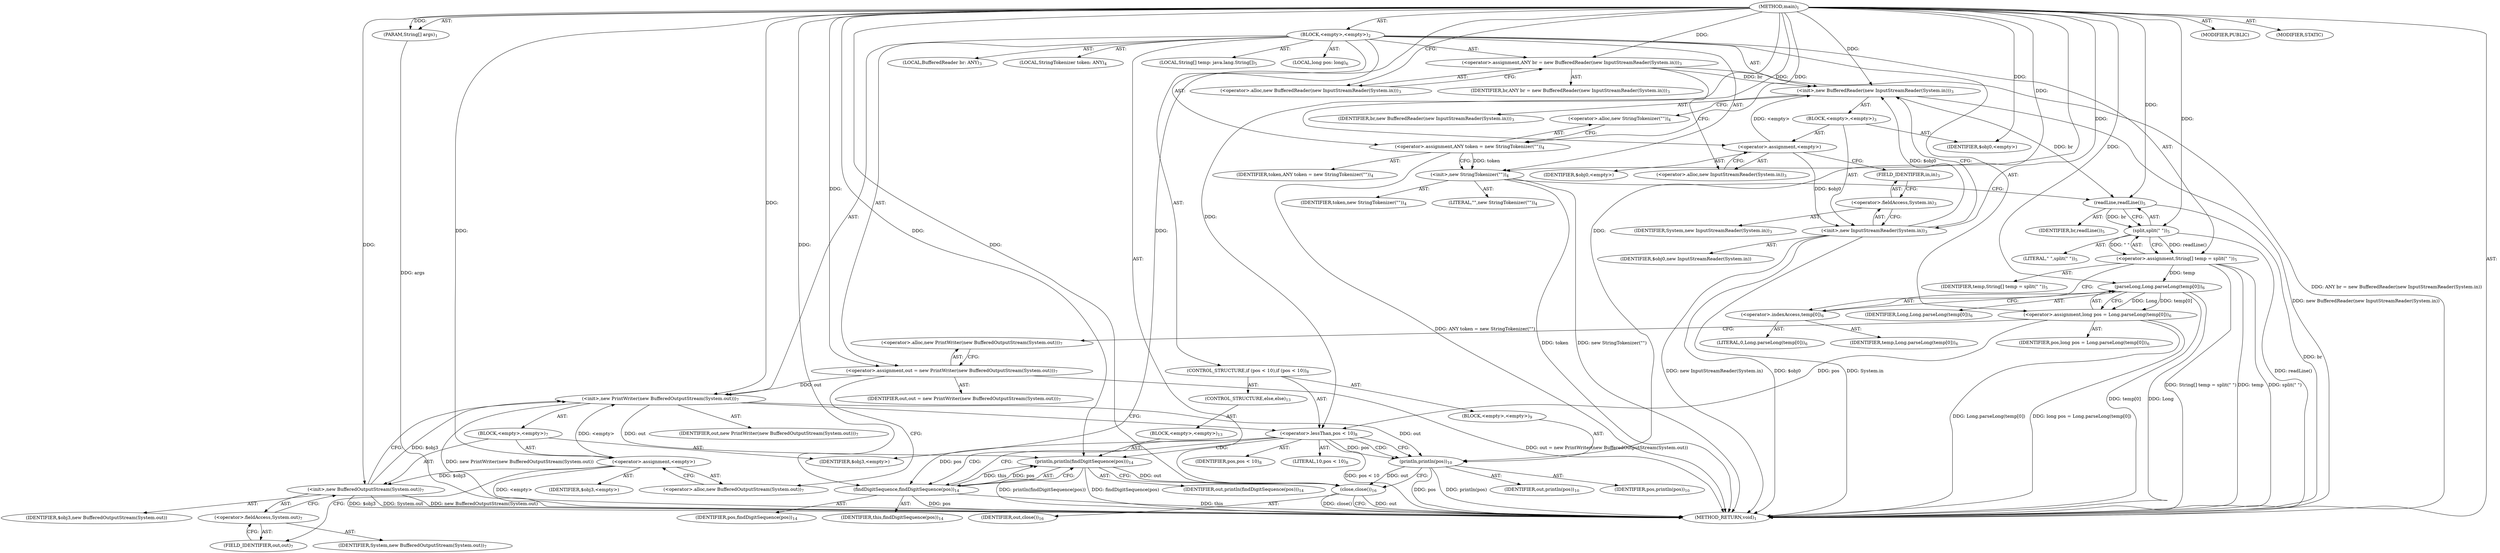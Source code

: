 digraph "main" {  
"21" [label = <(METHOD,main)<SUB>1</SUB>> ]
"22" [label = <(PARAM,String[] args)<SUB>1</SUB>> ]
"23" [label = <(BLOCK,&lt;empty&gt;,&lt;empty&gt;)<SUB>2</SUB>> ]
"4" [label = <(LOCAL,BufferedReader br: ANY)<SUB>3</SUB>> ]
"24" [label = <(&lt;operator&gt;.assignment,ANY br = new BufferedReader(new InputStreamReader(System.in)))<SUB>3</SUB>> ]
"25" [label = <(IDENTIFIER,br,ANY br = new BufferedReader(new InputStreamReader(System.in)))<SUB>3</SUB>> ]
"26" [label = <(&lt;operator&gt;.alloc,new BufferedReader(new InputStreamReader(System.in)))<SUB>3</SUB>> ]
"27" [label = <(&lt;init&gt;,new BufferedReader(new InputStreamReader(System.in)))<SUB>3</SUB>> ]
"3" [label = <(IDENTIFIER,br,new BufferedReader(new InputStreamReader(System.in)))<SUB>3</SUB>> ]
"28" [label = <(BLOCK,&lt;empty&gt;,&lt;empty&gt;)<SUB>3</SUB>> ]
"29" [label = <(&lt;operator&gt;.assignment,&lt;empty&gt;)> ]
"30" [label = <(IDENTIFIER,$obj0,&lt;empty&gt;)> ]
"31" [label = <(&lt;operator&gt;.alloc,new InputStreamReader(System.in))<SUB>3</SUB>> ]
"32" [label = <(&lt;init&gt;,new InputStreamReader(System.in))<SUB>3</SUB>> ]
"33" [label = <(IDENTIFIER,$obj0,new InputStreamReader(System.in))> ]
"34" [label = <(&lt;operator&gt;.fieldAccess,System.in)<SUB>3</SUB>> ]
"35" [label = <(IDENTIFIER,System,new InputStreamReader(System.in))<SUB>3</SUB>> ]
"36" [label = <(FIELD_IDENTIFIER,in,in)<SUB>3</SUB>> ]
"37" [label = <(IDENTIFIER,$obj0,&lt;empty&gt;)> ]
"6" [label = <(LOCAL,StringTokenizer token: ANY)<SUB>4</SUB>> ]
"38" [label = <(&lt;operator&gt;.assignment,ANY token = new StringTokenizer(&quot;&quot;))<SUB>4</SUB>> ]
"39" [label = <(IDENTIFIER,token,ANY token = new StringTokenizer(&quot;&quot;))<SUB>4</SUB>> ]
"40" [label = <(&lt;operator&gt;.alloc,new StringTokenizer(&quot;&quot;))<SUB>4</SUB>> ]
"41" [label = <(&lt;init&gt;,new StringTokenizer(&quot;&quot;))<SUB>4</SUB>> ]
"5" [label = <(IDENTIFIER,token,new StringTokenizer(&quot;&quot;))<SUB>4</SUB>> ]
"42" [label = <(LITERAL,&quot;&quot;,new StringTokenizer(&quot;&quot;))<SUB>4</SUB>> ]
"43" [label = <(LOCAL,String[] temp: java.lang.String[])<SUB>5</SUB>> ]
"44" [label = <(&lt;operator&gt;.assignment,String[] temp = split(&quot; &quot;))<SUB>5</SUB>> ]
"45" [label = <(IDENTIFIER,temp,String[] temp = split(&quot; &quot;))<SUB>5</SUB>> ]
"46" [label = <(split,split(&quot; &quot;))<SUB>5</SUB>> ]
"47" [label = <(readLine,readLine())<SUB>5</SUB>> ]
"48" [label = <(IDENTIFIER,br,readLine())<SUB>5</SUB>> ]
"49" [label = <(LITERAL,&quot; &quot;,split(&quot; &quot;))<SUB>5</SUB>> ]
"50" [label = <(LOCAL,long pos: long)<SUB>6</SUB>> ]
"51" [label = <(&lt;operator&gt;.assignment,long pos = Long.parseLong(temp[0]))<SUB>6</SUB>> ]
"52" [label = <(IDENTIFIER,pos,long pos = Long.parseLong(temp[0]))<SUB>6</SUB>> ]
"53" [label = <(parseLong,Long.parseLong(temp[0]))<SUB>6</SUB>> ]
"54" [label = <(IDENTIFIER,Long,Long.parseLong(temp[0]))<SUB>6</SUB>> ]
"55" [label = <(&lt;operator&gt;.indexAccess,temp[0])<SUB>6</SUB>> ]
"56" [label = <(IDENTIFIER,temp,Long.parseLong(temp[0]))<SUB>6</SUB>> ]
"57" [label = <(LITERAL,0,Long.parseLong(temp[0]))<SUB>6</SUB>> ]
"58" [label = <(&lt;operator&gt;.assignment,out = new PrintWriter(new BufferedOutputStream(System.out)))<SUB>7</SUB>> ]
"59" [label = <(IDENTIFIER,out,out = new PrintWriter(new BufferedOutputStream(System.out)))<SUB>7</SUB>> ]
"60" [label = <(&lt;operator&gt;.alloc,new PrintWriter(new BufferedOutputStream(System.out)))<SUB>7</SUB>> ]
"61" [label = <(&lt;init&gt;,new PrintWriter(new BufferedOutputStream(System.out)))<SUB>7</SUB>> ]
"62" [label = <(IDENTIFIER,out,new PrintWriter(new BufferedOutputStream(System.out)))<SUB>7</SUB>> ]
"63" [label = <(BLOCK,&lt;empty&gt;,&lt;empty&gt;)<SUB>7</SUB>> ]
"64" [label = <(&lt;operator&gt;.assignment,&lt;empty&gt;)> ]
"65" [label = <(IDENTIFIER,$obj3,&lt;empty&gt;)> ]
"66" [label = <(&lt;operator&gt;.alloc,new BufferedOutputStream(System.out))<SUB>7</SUB>> ]
"67" [label = <(&lt;init&gt;,new BufferedOutputStream(System.out))<SUB>7</SUB>> ]
"68" [label = <(IDENTIFIER,$obj3,new BufferedOutputStream(System.out))> ]
"69" [label = <(&lt;operator&gt;.fieldAccess,System.out)<SUB>7</SUB>> ]
"70" [label = <(IDENTIFIER,System,new BufferedOutputStream(System.out))<SUB>7</SUB>> ]
"71" [label = <(FIELD_IDENTIFIER,out,out)<SUB>7</SUB>> ]
"72" [label = <(IDENTIFIER,$obj3,&lt;empty&gt;)> ]
"73" [label = <(CONTROL_STRUCTURE,if (pos &lt; 10),if (pos &lt; 10))<SUB>8</SUB>> ]
"74" [label = <(&lt;operator&gt;.lessThan,pos &lt; 10)<SUB>8</SUB>> ]
"75" [label = <(IDENTIFIER,pos,pos &lt; 10)<SUB>8</SUB>> ]
"76" [label = <(LITERAL,10,pos &lt; 10)<SUB>8</SUB>> ]
"77" [label = <(BLOCK,&lt;empty&gt;,&lt;empty&gt;)<SUB>9</SUB>> ]
"78" [label = <(println,println(pos))<SUB>10</SUB>> ]
"79" [label = <(IDENTIFIER,out,println(pos))<SUB>10</SUB>> ]
"80" [label = <(IDENTIFIER,pos,println(pos))<SUB>10</SUB>> ]
"81" [label = <(CONTROL_STRUCTURE,else,else)<SUB>13</SUB>> ]
"82" [label = <(BLOCK,&lt;empty&gt;,&lt;empty&gt;)<SUB>13</SUB>> ]
"83" [label = <(println,println(findDigitSequence(pos)))<SUB>14</SUB>> ]
"84" [label = <(IDENTIFIER,out,println(findDigitSequence(pos)))<SUB>14</SUB>> ]
"85" [label = <(findDigitSequence,findDigitSequence(pos))<SUB>14</SUB>> ]
"86" [label = <(IDENTIFIER,this,findDigitSequence(pos))<SUB>14</SUB>> ]
"87" [label = <(IDENTIFIER,pos,findDigitSequence(pos))<SUB>14</SUB>> ]
"88" [label = <(close,close())<SUB>16</SUB>> ]
"89" [label = <(IDENTIFIER,out,close())<SUB>16</SUB>> ]
"90" [label = <(MODIFIER,PUBLIC)> ]
"91" [label = <(MODIFIER,STATIC)> ]
"92" [label = <(METHOD_RETURN,void)<SUB>1</SUB>> ]
  "21" -> "22"  [ label = "AST: "] 
  "21" -> "23"  [ label = "AST: "] 
  "21" -> "90"  [ label = "AST: "] 
  "21" -> "91"  [ label = "AST: "] 
  "21" -> "92"  [ label = "AST: "] 
  "23" -> "4"  [ label = "AST: "] 
  "23" -> "24"  [ label = "AST: "] 
  "23" -> "27"  [ label = "AST: "] 
  "23" -> "6"  [ label = "AST: "] 
  "23" -> "38"  [ label = "AST: "] 
  "23" -> "41"  [ label = "AST: "] 
  "23" -> "43"  [ label = "AST: "] 
  "23" -> "44"  [ label = "AST: "] 
  "23" -> "50"  [ label = "AST: "] 
  "23" -> "51"  [ label = "AST: "] 
  "23" -> "58"  [ label = "AST: "] 
  "23" -> "61"  [ label = "AST: "] 
  "23" -> "73"  [ label = "AST: "] 
  "23" -> "88"  [ label = "AST: "] 
  "24" -> "25"  [ label = "AST: "] 
  "24" -> "26"  [ label = "AST: "] 
  "27" -> "3"  [ label = "AST: "] 
  "27" -> "28"  [ label = "AST: "] 
  "28" -> "29"  [ label = "AST: "] 
  "28" -> "32"  [ label = "AST: "] 
  "28" -> "37"  [ label = "AST: "] 
  "29" -> "30"  [ label = "AST: "] 
  "29" -> "31"  [ label = "AST: "] 
  "32" -> "33"  [ label = "AST: "] 
  "32" -> "34"  [ label = "AST: "] 
  "34" -> "35"  [ label = "AST: "] 
  "34" -> "36"  [ label = "AST: "] 
  "38" -> "39"  [ label = "AST: "] 
  "38" -> "40"  [ label = "AST: "] 
  "41" -> "5"  [ label = "AST: "] 
  "41" -> "42"  [ label = "AST: "] 
  "44" -> "45"  [ label = "AST: "] 
  "44" -> "46"  [ label = "AST: "] 
  "46" -> "47"  [ label = "AST: "] 
  "46" -> "49"  [ label = "AST: "] 
  "47" -> "48"  [ label = "AST: "] 
  "51" -> "52"  [ label = "AST: "] 
  "51" -> "53"  [ label = "AST: "] 
  "53" -> "54"  [ label = "AST: "] 
  "53" -> "55"  [ label = "AST: "] 
  "55" -> "56"  [ label = "AST: "] 
  "55" -> "57"  [ label = "AST: "] 
  "58" -> "59"  [ label = "AST: "] 
  "58" -> "60"  [ label = "AST: "] 
  "61" -> "62"  [ label = "AST: "] 
  "61" -> "63"  [ label = "AST: "] 
  "63" -> "64"  [ label = "AST: "] 
  "63" -> "67"  [ label = "AST: "] 
  "63" -> "72"  [ label = "AST: "] 
  "64" -> "65"  [ label = "AST: "] 
  "64" -> "66"  [ label = "AST: "] 
  "67" -> "68"  [ label = "AST: "] 
  "67" -> "69"  [ label = "AST: "] 
  "69" -> "70"  [ label = "AST: "] 
  "69" -> "71"  [ label = "AST: "] 
  "73" -> "74"  [ label = "AST: "] 
  "73" -> "77"  [ label = "AST: "] 
  "73" -> "81"  [ label = "AST: "] 
  "74" -> "75"  [ label = "AST: "] 
  "74" -> "76"  [ label = "AST: "] 
  "77" -> "78"  [ label = "AST: "] 
  "78" -> "79"  [ label = "AST: "] 
  "78" -> "80"  [ label = "AST: "] 
  "81" -> "82"  [ label = "AST: "] 
  "82" -> "83"  [ label = "AST: "] 
  "83" -> "84"  [ label = "AST: "] 
  "83" -> "85"  [ label = "AST: "] 
  "85" -> "86"  [ label = "AST: "] 
  "85" -> "87"  [ label = "AST: "] 
  "88" -> "89"  [ label = "AST: "] 
  "24" -> "31"  [ label = "CFG: "] 
  "27" -> "40"  [ label = "CFG: "] 
  "38" -> "41"  [ label = "CFG: "] 
  "41" -> "47"  [ label = "CFG: "] 
  "44" -> "55"  [ label = "CFG: "] 
  "51" -> "60"  [ label = "CFG: "] 
  "58" -> "66"  [ label = "CFG: "] 
  "61" -> "74"  [ label = "CFG: "] 
  "88" -> "92"  [ label = "CFG: "] 
  "26" -> "24"  [ label = "CFG: "] 
  "40" -> "38"  [ label = "CFG: "] 
  "46" -> "44"  [ label = "CFG: "] 
  "53" -> "51"  [ label = "CFG: "] 
  "60" -> "58"  [ label = "CFG: "] 
  "74" -> "78"  [ label = "CFG: "] 
  "74" -> "85"  [ label = "CFG: "] 
  "29" -> "36"  [ label = "CFG: "] 
  "32" -> "27"  [ label = "CFG: "] 
  "47" -> "46"  [ label = "CFG: "] 
  "55" -> "53"  [ label = "CFG: "] 
  "64" -> "71"  [ label = "CFG: "] 
  "67" -> "61"  [ label = "CFG: "] 
  "78" -> "88"  [ label = "CFG: "] 
  "31" -> "29"  [ label = "CFG: "] 
  "34" -> "32"  [ label = "CFG: "] 
  "66" -> "64"  [ label = "CFG: "] 
  "69" -> "67"  [ label = "CFG: "] 
  "83" -> "88"  [ label = "CFG: "] 
  "36" -> "34"  [ label = "CFG: "] 
  "71" -> "69"  [ label = "CFG: "] 
  "85" -> "83"  [ label = "CFG: "] 
  "21" -> "26"  [ label = "CFG: "] 
  "22" -> "92"  [ label = "DDG: args"] 
  "24" -> "92"  [ label = "DDG: ANY br = new BufferedReader(new InputStreamReader(System.in))"] 
  "32" -> "92"  [ label = "DDG: $obj0"] 
  "32" -> "92"  [ label = "DDG: System.in"] 
  "32" -> "92"  [ label = "DDG: new InputStreamReader(System.in)"] 
  "27" -> "92"  [ label = "DDG: new BufferedReader(new InputStreamReader(System.in))"] 
  "38" -> "92"  [ label = "DDG: ANY token = new StringTokenizer(&quot;&quot;)"] 
  "41" -> "92"  [ label = "DDG: token"] 
  "41" -> "92"  [ label = "DDG: new StringTokenizer(&quot;&quot;)"] 
  "44" -> "92"  [ label = "DDG: temp"] 
  "47" -> "92"  [ label = "DDG: br"] 
  "46" -> "92"  [ label = "DDG: readLine()"] 
  "44" -> "92"  [ label = "DDG: split(&quot; &quot;)"] 
  "44" -> "92"  [ label = "DDG: String[] temp = split(&quot; &quot;)"] 
  "53" -> "92"  [ label = "DDG: temp[0]"] 
  "51" -> "92"  [ label = "DDG: Long.parseLong(temp[0])"] 
  "51" -> "92"  [ label = "DDG: long pos = Long.parseLong(temp[0])"] 
  "58" -> "92"  [ label = "DDG: out = new PrintWriter(new BufferedOutputStream(System.out))"] 
  "64" -> "92"  [ label = "DDG: &lt;empty&gt;"] 
  "67" -> "92"  [ label = "DDG: $obj3"] 
  "67" -> "92"  [ label = "DDG: System.out"] 
  "67" -> "92"  [ label = "DDG: new BufferedOutputStream(System.out)"] 
  "61" -> "92"  [ label = "DDG: new PrintWriter(new BufferedOutputStream(System.out))"] 
  "74" -> "92"  [ label = "DDG: pos &lt; 10"] 
  "85" -> "92"  [ label = "DDG: pos"] 
  "83" -> "92"  [ label = "DDG: findDigitSequence(pos)"] 
  "83" -> "92"  [ label = "DDG: println(findDigitSequence(pos))"] 
  "78" -> "92"  [ label = "DDG: pos"] 
  "78" -> "92"  [ label = "DDG: println(pos)"] 
  "88" -> "92"  [ label = "DDG: out"] 
  "88" -> "92"  [ label = "DDG: close()"] 
  "85" -> "92"  [ label = "DDG: this"] 
  "53" -> "92"  [ label = "DDG: Long"] 
  "21" -> "22"  [ label = "DDG: "] 
  "21" -> "24"  [ label = "DDG: "] 
  "21" -> "38"  [ label = "DDG: "] 
  "46" -> "44"  [ label = "DDG: readLine()"] 
  "46" -> "44"  [ label = "DDG: &quot; &quot;"] 
  "53" -> "51"  [ label = "DDG: Long"] 
  "53" -> "51"  [ label = "DDG: temp[0]"] 
  "21" -> "58"  [ label = "DDG: "] 
  "24" -> "27"  [ label = "DDG: br"] 
  "21" -> "27"  [ label = "DDG: "] 
  "29" -> "27"  [ label = "DDG: &lt;empty&gt;"] 
  "32" -> "27"  [ label = "DDG: $obj0"] 
  "38" -> "41"  [ label = "DDG: token"] 
  "21" -> "41"  [ label = "DDG: "] 
  "58" -> "61"  [ label = "DDG: out"] 
  "21" -> "61"  [ label = "DDG: "] 
  "64" -> "61"  [ label = "DDG: &lt;empty&gt;"] 
  "67" -> "61"  [ label = "DDG: $obj3"] 
  "83" -> "88"  [ label = "DDG: out"] 
  "78" -> "88"  [ label = "DDG: out"] 
  "21" -> "88"  [ label = "DDG: "] 
  "21" -> "29"  [ label = "DDG: "] 
  "21" -> "37"  [ label = "DDG: "] 
  "47" -> "46"  [ label = "DDG: br"] 
  "21" -> "46"  [ label = "DDG: "] 
  "21" -> "53"  [ label = "DDG: "] 
  "44" -> "53"  [ label = "DDG: temp"] 
  "21" -> "64"  [ label = "DDG: "] 
  "21" -> "72"  [ label = "DDG: "] 
  "51" -> "74"  [ label = "DDG: pos"] 
  "21" -> "74"  [ label = "DDG: "] 
  "29" -> "32"  [ label = "DDG: $obj0"] 
  "21" -> "32"  [ label = "DDG: "] 
  "27" -> "47"  [ label = "DDG: br"] 
  "21" -> "47"  [ label = "DDG: "] 
  "64" -> "67"  [ label = "DDG: $obj3"] 
  "21" -> "67"  [ label = "DDG: "] 
  "61" -> "78"  [ label = "DDG: out"] 
  "21" -> "78"  [ label = "DDG: "] 
  "74" -> "78"  [ label = "DDG: pos"] 
  "61" -> "83"  [ label = "DDG: out"] 
  "21" -> "83"  [ label = "DDG: "] 
  "85" -> "83"  [ label = "DDG: this"] 
  "85" -> "83"  [ label = "DDG: pos"] 
  "21" -> "85"  [ label = "DDG: "] 
  "74" -> "85"  [ label = "DDG: pos"] 
  "74" -> "85"  [ label = "CDG: "] 
  "74" -> "83"  [ label = "CDG: "] 
  "74" -> "78"  [ label = "CDG: "] 
}
